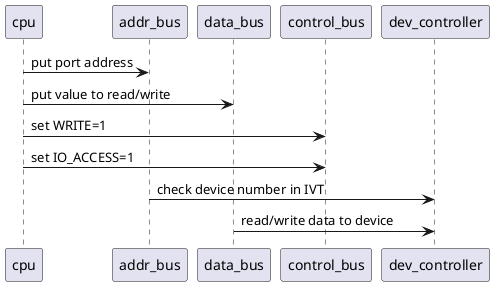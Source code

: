 
     ┌───┐          ┌────────┐          ┌────────┐          ┌───────────┐          ┌──────────────┐
     │cpu│          │addr_bus│          │data_bus│          │control_bus│          │dev_controller│
     └─┬─┘          └───┬────┘          └───┬────┘          └─────┬─────┘          └──────┬───────┘
       │put port address│                   │                     │                       │
       │────────────────>                   │                     │                       │
       │                │                   │                     │                       │
       │      put value to read/write       │                     │                       │
       │────────────────────────────────────>                     │                       │
       │                │                   │                     │                       │
       │                │      set WRITE=1  │                     │                       │
       │─────────────────────────────────────────────────────────>│                       │
       │                │                   │                     │                       │
       │                │    set IO_ACCESS=1│                     │                       │
       │─────────────────────────────────────────────────────────>│                       │
       │                │                   │                     │                       │
       │                │                   │check device number in IVT                   │
       │                │ ────────────────────────────────────────────────────────────────>
       │                │                   │                     │                       │
       │                │                   │          read/write data to device          │
       │                │                   │ ────────────────────────────────────────────>
     ┌─┴─┐          ┌───┴────┐          ┌───┴────┐          ┌─────┴─────┐          ┌──────┴───────┐
     │cpu│          │addr_bus│          │data_bus│          │control_bus│          │dev_controller│
     └───┘          └────────┘          └────────┘          └───────────┘          └──────────────┘

@startuml
cpu -> addr_bus : put port address
cpu -> data_bus : put value to read/write
cpu -> control_bus : set WRITE=1
cpu -> control_bus : set IO_ACCESS=1
addr_bus -> dev_controller : check device number in IVT
data_bus -> dev_controller : read/write data to device
@enduml
